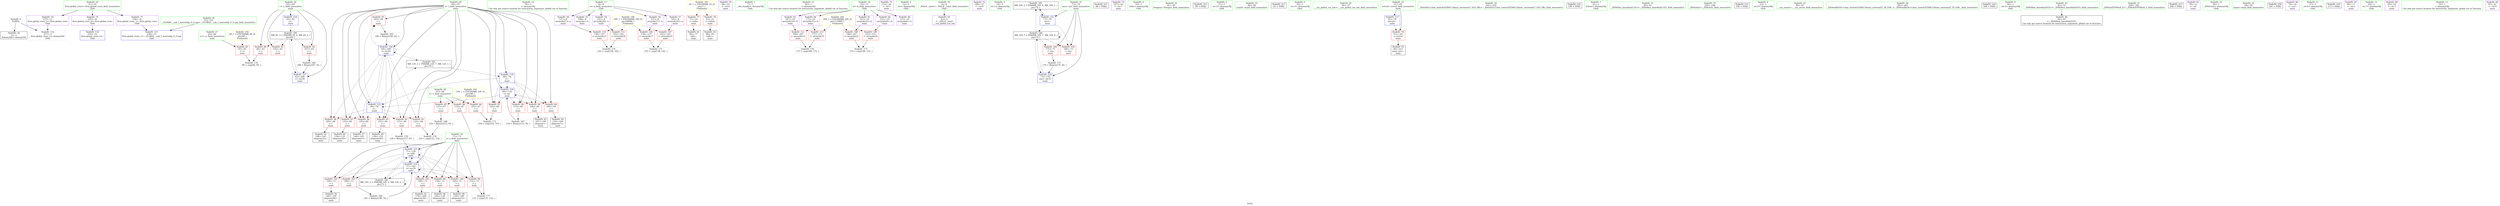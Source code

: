 digraph "SVFG" {
	label="SVFG";

	Node0x55de077b6c70 [shape=record,color=grey,label="{NodeID: 0\nNullPtr}"];
	Node0x55de077b6c70 -> Node0x55de077cd390[style=solid];
	Node0x55de077b6c70 -> Node0x55de077d33a0[style=solid];
	Node0x55de077dc2c0 [shape=record,color=black,label="{NodeID: 180\nMR_6V_3 = PHI(MR_6V_4, MR_6V_2, )\npts\{64 \}\n}"];
	Node0x55de077dc2c0 -> Node0x55de077d05f0[style=dashed];
	Node0x55de077dc2c0 -> Node0x55de077d06c0[style=dashed];
	Node0x55de077dc2c0 -> Node0x55de077d0790[style=dashed];
	Node0x55de077dc2c0 -> Node0x55de077d3cc0[style=dashed];
	Node0x55de077cdc10 [shape=record,color=red,label="{NodeID: 97\n185\<--69\n\<--i\nmain\n}"];
	Node0x55de077cdc10 -> Node0x55de077d5950[style=solid];
	Node0x55de077b7640 [shape=record,color=green,label="{NodeID: 14\n76\<--1\n\<--dummyObj\nCan only get source location for instruction, argument, global var or function.}"];
	Node0x55de077d1ef0 [shape=record,color=yellow,style=double,label="{NodeID: 194\n8V_1 = ENCHI(MR_8V_0)\npts\{66 \}\nFun[main]}"];
	Node0x55de077d1ef0 -> Node0x55de077d0860[style=dashed];
	Node0x55de077ce770 [shape=record,color=red,label="{NodeID: 111\n162\<--161\n\<--arrayidx29\nmain\n}"];
	Node0x55de077ce770 -> Node0x55de077d66d0[style=solid];
	Node0x55de077cc950 [shape=record,color=green,label="{NodeID: 28\n67\<--68\nt\<--t_field_insensitive\nmain\n}"];
	Node0x55de077cc950 -> Node0x55de077d0930[style=solid];
	Node0x55de077cc950 -> Node0x55de077d0a00[style=solid];
	Node0x55de077cc950 -> Node0x55de077d0ad0[style=solid];
	Node0x55de077d3b20 [shape=record,color=blue,label="{NodeID: 125\n71\<--181\nj\<--inc39\nmain\n}"];
	Node0x55de077d3b20 -> Node0x55de077cdce0[style=dashed];
	Node0x55de077d3b20 -> Node0x55de077cddb0[style=dashed];
	Node0x55de077d3b20 -> Node0x55de077cde80[style=dashed];
	Node0x55de077d3b20 -> Node0x55de077cdf50[style=dashed];
	Node0x55de077d3b20 -> Node0x55de077ce020[style=dashed];
	Node0x55de077d3b20 -> Node0x55de077ce0f0[style=dashed];
	Node0x55de077d3b20 -> Node0x55de077d3980[style=dashed];
	Node0x55de077d3b20 -> Node0x55de077d3b20[style=dashed];
	Node0x55de077d3b20 -> Node0x55de077dccc0[style=dashed];
	Node0x55de077cd660 [shape=record,color=black,label="{NodeID: 42\n86\<--83\ncall1\<--\nmain\n}"];
	Node0x55de077cf1e0 [shape=record,color=purple,label="{NodeID: 56\n137\<--8\narrayidx17\<--a\nmain\n}"];
	Node0x55de077cf1e0 -> Node0x55de077ce360[style=solid];
	Node0x55de077cfd40 [shape=record,color=purple,label="{NodeID: 70\n98\<--22\n\<--.str.4\nmain\n}"];
	Node0x55de077d5c50 [shape=record,color=grey,label="{NodeID: 167\n116 = Binary(115, 92, )\n}"];
	Node0x55de077d5c50 -> Node0x55de077d3710[style=solid];
	Node0x55de077d0930 [shape=record,color=red,label="{NodeID: 84\n103\<--67\n\<--t\nmain\n}"];
	Node0x55de077d0930 -> Node0x55de077d63d0[style=solid];
	Node0x55de077b5d80 [shape=record,color=green,label="{NodeID: 1\n7\<--1\n__dso_handle\<--dummyObj\nGlob }"];
	Node0x55de077dc7c0 [shape=record,color=black,label="{NodeID: 181\nMR_12V_2 = PHI(MR_12V_7, MR_12V_1, )\npts\{70 \}\n}"];
	Node0x55de077dc7c0 -> Node0x55de077d3640[style=dashed];
	Node0x55de077cdce0 [shape=record,color=red,label="{NodeID: 98\n131\<--71\n\<--j\nmain\n}"];
	Node0x55de077cdce0 -> Node0x55de077d6b50[style=solid];
	Node0x55de077b7710 [shape=record,color=green,label="{NodeID: 15\n92\<--1\n\<--dummyObj\nCan only get source location for instruction, argument, global var or function.}"];
	Node0x55de077d1fd0 [shape=record,color=yellow,style=double,label="{NodeID: 195\n10V_1 = ENCHI(MR_10V_0)\npts\{68 \}\nFun[main]}"];
	Node0x55de077d1fd0 -> Node0x55de077d0930[style=dashed];
	Node0x55de077d1fd0 -> Node0x55de077d0a00[style=dashed];
	Node0x55de077d1fd0 -> Node0x55de077d0ad0[style=dashed];
	Node0x55de077ce840 [shape=record,color=red,label="{NodeID: 112\n168\<--167\n\<--arrayidx33\nmain\n}"];
	Node0x55de077ce840 -> Node0x55de077d6e50[style=solid];
	Node0x55de077cca20 [shape=record,color=green,label="{NodeID: 29\n69\<--70\ni\<--i_field_insensitive\nmain\n}"];
	Node0x55de077cca20 -> Node0x55de077d0ba0[style=solid];
	Node0x55de077cca20 -> Node0x55de077d0c70[style=solid];
	Node0x55de077cca20 -> Node0x55de077d0d40[style=solid];
	Node0x55de077cca20 -> Node0x55de077d0e10[style=solid];
	Node0x55de077cca20 -> Node0x55de077d0ee0[style=solid];
	Node0x55de077cca20 -> Node0x55de077d0fb0[style=solid];
	Node0x55de077cca20 -> Node0x55de077d1080[style=solid];
	Node0x55de077cca20 -> Node0x55de077d1150[style=solid];
	Node0x55de077cca20 -> Node0x55de077d1220[style=solid];
	Node0x55de077cca20 -> Node0x55de077cdb40[style=solid];
	Node0x55de077cca20 -> Node0x55de077cdc10[style=solid];
	Node0x55de077cca20 -> Node0x55de077d3640[style=solid];
	Node0x55de077cca20 -> Node0x55de077d3710[style=solid];
	Node0x55de077cca20 -> Node0x55de077d38b0[style=solid];
	Node0x55de077cca20 -> Node0x55de077d3bf0[style=solid];
	Node0x55de077d3bf0 [shape=record,color=blue,label="{NodeID: 126\n69\<--186\ni\<--inc42\nmain\n}"];
	Node0x55de077d3bf0 -> Node0x55de077d0ee0[style=dashed];
	Node0x55de077d3bf0 -> Node0x55de077d0fb0[style=dashed];
	Node0x55de077d3bf0 -> Node0x55de077d1080[style=dashed];
	Node0x55de077d3bf0 -> Node0x55de077d1150[style=dashed];
	Node0x55de077d3bf0 -> Node0x55de077d1220[style=dashed];
	Node0x55de077d3bf0 -> Node0x55de077cdb40[style=dashed];
	Node0x55de077d3bf0 -> Node0x55de077cdc10[style=dashed];
	Node0x55de077d3bf0 -> Node0x55de077d3bf0[style=dashed];
	Node0x55de077d3bf0 -> Node0x55de077dc7c0[style=dashed];
	Node0x55de077cd730 [shape=record,color=black,label="{NodeID: 43\n107\<--106\nidxprom\<--\nmain\n}"];
	Node0x55de077cf2b0 [shape=record,color=purple,label="{NodeID: 57\n141\<--8\narrayidx19\<--a\nmain\n}"];
	Node0x55de077cf2b0 -> Node0x55de077ce430[style=solid];
	Node0x55de077cfe10 [shape=record,color=purple,label="{NodeID: 71\n112\<--24\n\<--.str.5\nmain\n}"];
	Node0x55de077d5dd0 [shape=record,color=grey,label="{NodeID: 168\n124 = Binary(123, 92, )\n}"];
	Node0x55de077d5dd0 -> Node0x55de077d6cd0[style=solid];
	Node0x55de077d0a00 [shape=record,color=red,label="{NodeID: 85\n123\<--67\n\<--t\nmain\n}"];
	Node0x55de077d0a00 -> Node0x55de077d5dd0[style=solid];
	Node0x55de077b7c20 [shape=record,color=green,label="{NodeID: 2\n12\<--1\n.str\<--dummyObj\nGlob }"];
	Node0x55de077dccc0 [shape=record,color=black,label="{NodeID: 182\nMR_14V_2 = PHI(MR_14V_3, MR_14V_1, )\npts\{72 \}\n}"];
	Node0x55de077dccc0 -> Node0x55de077d3980[style=dashed];
	Node0x55de077dccc0 -> Node0x55de077dccc0[style=dashed];
	Node0x55de077cddb0 [shape=record,color=red,label="{NodeID: 99\n139\<--71\n\<--j\nmain\n}"];
	Node0x55de077cddb0 -> Node0x55de077cd9a0[style=solid];
	Node0x55de077cbf70 [shape=record,color=green,label="{NodeID: 16\n4\<--6\n_ZStL8__ioinit\<--_ZStL8__ioinit_field_insensitive\nGlob }"];
	Node0x55de077cbf70 -> Node0x55de077cf040[style=solid];
	Node0x55de077ce910 [shape=record,color=red,label="{NodeID: 113\n172\<--171\n\<--arrayidx35\nmain\n}"];
	Node0x55de077ce910 -> Node0x55de077d6e50[style=solid];
	Node0x55de077ccaf0 [shape=record,color=green,label="{NodeID: 30\n71\<--72\nj\<--j_field_insensitive\nmain\n}"];
	Node0x55de077ccaf0 -> Node0x55de077cdce0[style=solid];
	Node0x55de077ccaf0 -> Node0x55de077cddb0[style=solid];
	Node0x55de077ccaf0 -> Node0x55de077cde80[style=solid];
	Node0x55de077ccaf0 -> Node0x55de077cdf50[style=solid];
	Node0x55de077ccaf0 -> Node0x55de077ce020[style=solid];
	Node0x55de077ccaf0 -> Node0x55de077ce0f0[style=solid];
	Node0x55de077ccaf0 -> Node0x55de077d3980[style=solid];
	Node0x55de077ccaf0 -> Node0x55de077d3b20[style=solid];
	Node0x55de077d3cc0 [shape=record,color=blue,label="{NodeID: 127\n63\<--208\nc\<--inc50\nmain\n}"];
	Node0x55de077d3cc0 -> Node0x55de077dc2c0[style=dashed];
	Node0x55de077cd800 [shape=record,color=black,label="{NodeID: 44\n110\<--109\nidxprom7\<--\nmain\n}"];
	Node0x55de077cf380 [shape=record,color=purple,label="{NodeID: 58\n157\<--8\narrayidx27\<--a\nmain\n}"];
	Node0x55de077cf380 -> Node0x55de077ce6a0[style=solid];
	Node0x55de077cfee0 [shape=record,color=purple,label="{NodeID: 72\n189\<--27\n\<--.str.6\nmain\n}"];
	Node0x55de077d5f50 [shape=record,color=grey,label="{NodeID: 169\n208 = Binary(207, 92, )\n}"];
	Node0x55de077d5f50 -> Node0x55de077d3cc0[style=solid];
	Node0x55de077d0ad0 [shape=record,color=red,label="{NodeID: 86\n132\<--67\n\<--t\nmain\n}"];
	Node0x55de077d0ad0 -> Node0x55de077d6b50[style=solid];
	Node0x55de077b8390 [shape=record,color=green,label="{NodeID: 3\n14\<--1\n.str.1\<--dummyObj\nGlob }"];
	Node0x55de077dd1c0 [shape=record,color=black,label="{NodeID: 183\nMR_16V_2 = PHI(MR_16V_4, MR_16V_1, )\npts\{74 \}\n}"];
	Node0x55de077dd1c0 -> Node0x55de077d37e0[style=dashed];
	Node0x55de077cde80 [shape=record,color=red,label="{NodeID: 100\n149\<--71\n\<--j\nmain\n}"];
	Node0x55de077cde80 -> Node0x55de077ceb60[style=solid];
	Node0x55de077cc000 [shape=record,color=green,label="{NodeID: 17\n8\<--9\na\<--a_field_insensitive\nGlob }"];
	Node0x55de077cc000 -> Node0x55de077cf110[style=solid];
	Node0x55de077cc000 -> Node0x55de077cf1e0[style=solid];
	Node0x55de077cc000 -> Node0x55de077cf2b0[style=solid];
	Node0x55de077cc000 -> Node0x55de077cf380[style=solid];
	Node0x55de077cc000 -> Node0x55de077cf450[style=solid];
	Node0x55de077ce9e0 [shape=record,color=blue,label="{NodeID: 114\n235\<--32\nllvm.global_ctors_0\<--\nGlob }"];
	Node0x55de077ccbc0 [shape=record,color=green,label="{NodeID: 31\n73\<--74\nans\<--ans_field_insensitive\nmain\n}"];
	Node0x55de077ccbc0 -> Node0x55de077ce1c0[style=solid];
	Node0x55de077ccbc0 -> Node0x55de077ce290[style=solid];
	Node0x55de077ccbc0 -> Node0x55de077d37e0[style=solid];
	Node0x55de077ccbc0 -> Node0x55de077d3a50[style=solid];
	Node0x55de075a2a70 [shape=record,color=black,label="{NodeID: 211\n88 = PHI()\n}"];
	Node0x55de077cd8d0 [shape=record,color=black,label="{NodeID: 45\n136\<--135\nidxprom16\<--\nmain\n}"];
	Node0x55de077cf450 [shape=record,color=purple,label="{NodeID: 59\n161\<--8\narrayidx29\<--a\nmain\n}"];
	Node0x55de077cf450 -> Node0x55de077ce770[style=solid];
	Node0x55de077cffb0 [shape=record,color=purple,label="{NodeID: 73\n197\<--29\n\<--.str.7\nmain\n}"];
	Node0x55de077d60d0 [shape=record,color=grey,label="{NodeID: 170\n128 = Binary(127, 92, )\n}"];
	Node0x55de077d60d0 -> Node0x55de077d3980[style=solid];
	Node0x55de077d0ba0 [shape=record,color=red,label="{NodeID: 87\n102\<--69\n\<--i\nmain\n}"];
	Node0x55de077d0ba0 -> Node0x55de077d63d0[style=solid];
	Node0x55de077b7300 [shape=record,color=green,label="{NodeID: 4\n16\<--1\nstdin\<--dummyObj\nGlob }"];
	Node0x55de077cdf50 [shape=record,color=red,label="{NodeID: 101\n159\<--71\n\<--j\nmain\n}"];
	Node0x55de077cdf50 -> Node0x55de077ced00[style=solid];
	Node0x55de077cc090 [shape=record,color=green,label="{NodeID: 18\n10\<--11\nb\<--b_field_insensitive\nGlob }"];
	Node0x55de077cc090 -> Node0x55de077cf520[style=solid];
	Node0x55de077cc090 -> Node0x55de077cf5f0[style=solid];
	Node0x55de077cc090 -> Node0x55de077cf6c0[style=solid];
	Node0x55de077cc090 -> Node0x55de077cf790[style=solid];
	Node0x55de077cc090 -> Node0x55de077cf860[style=solid];
	Node0x55de077d3310 [shape=record,color=blue,label="{NodeID: 115\n236\<--33\nllvm.global_ctors_1\<--_GLOBAL__sub_I_morriship_0_0.cpp\nGlob }"];
	Node0x55de077ccc90 [shape=record,color=green,label="{NodeID: 32\n81\<--82\nfreopen\<--freopen_field_insensitive\n}"];
	Node0x55de077e9f30 [shape=record,color=black,label="{NodeID: 212\n99 = PHI()\n}"];
	Node0x55de077cd9a0 [shape=record,color=black,label="{NodeID: 46\n140\<--139\nidxprom18\<--\nmain\n}"];
	Node0x55de077cf520 [shape=record,color=purple,label="{NodeID: 60\n111\<--10\narrayidx8\<--b\nmain\n}"];
	Node0x55de077d0080 [shape=record,color=purple,label="{NodeID: 74\n235\<--31\nllvm.global_ctors_0\<--llvm.global_ctors\nGlob }"];
	Node0x55de077d0080 -> Node0x55de077ce9e0[style=solid];
	Node0x55de077d6250 [shape=record,color=grey,label="{NodeID: 171\n176 = Binary(175, 92, )\n}"];
	Node0x55de077d6250 -> Node0x55de077d3a50[style=solid];
	Node0x55de077d0c70 [shape=record,color=red,label="{NodeID: 88\n106\<--69\n\<--i\nmain\n}"];
	Node0x55de077d0c70 -> Node0x55de077cd730[style=solid];
	Node0x55de077b7390 [shape=record,color=green,label="{NodeID: 5\n17\<--1\n.str.2\<--dummyObj\nGlob }"];
	Node0x55de077ce020 [shape=record,color=red,label="{NodeID: 102\n169\<--71\n\<--j\nmain\n}"];
	Node0x55de077ce020 -> Node0x55de077ceea0[style=solid];
	Node0x55de077cc120 [shape=record,color=green,label="{NodeID: 19\n31\<--35\nllvm.global_ctors\<--llvm.global_ctors_field_insensitive\nGlob }"];
	Node0x55de077cc120 -> Node0x55de077d0080[style=solid];
	Node0x55de077cc120 -> Node0x55de077d0180[style=solid];
	Node0x55de077cc120 -> Node0x55de077d0280[style=solid];
	Node0x55de077e1b60 [shape=record,color=yellow,style=double,label="{NodeID: 199\n18V_1 = ENCHI(MR_18V_0)\npts\{90000 \}\nFun[main]}"];
	Node0x55de077e1b60 -> Node0x55de077ce360[style=dashed];
	Node0x55de077e1b60 -> Node0x55de077ce430[style=dashed];
	Node0x55de077e1b60 -> Node0x55de077ce6a0[style=dashed];
	Node0x55de077e1b60 -> Node0x55de077ce770[style=dashed];
	Node0x55de077d33a0 [shape=record,color=blue, style = dotted,label="{NodeID: 116\n237\<--3\nllvm.global_ctors_2\<--dummyVal\nGlob }"];
	Node0x55de077ccd90 [shape=record,color=green,label="{NodeID: 33\n89\<--90\nscanf\<--scanf_field_insensitive\n}"];
	Node0x55de077ea030 [shape=record,color=black,label="{NodeID: 213\n43 = PHI()\n}"];
	Node0x55de077cda70 [shape=record,color=black,label="{NodeID: 47\n146\<--145\nidxprom21\<--\nmain\n}"];
	Node0x55de077cf5f0 [shape=record,color=purple,label="{NodeID: 61\n147\<--10\narrayidx22\<--b\nmain\n}"];
	Node0x55de077cf5f0 -> Node0x55de077ce500[style=solid];
	Node0x55de077d0180 [shape=record,color=purple,label="{NodeID: 75\n236\<--31\nllvm.global_ctors_1\<--llvm.global_ctors\nGlob }"];
	Node0x55de077d0180 -> Node0x55de077d3310[style=solid];
	Node0x55de077d63d0 [shape=record,color=grey,label="{NodeID: 172\n104 = cmp(102, 103, )\n}"];
	Node0x55de077d0d40 [shape=record,color=red,label="{NodeID: 89\n109\<--69\n\<--i\nmain\n}"];
	Node0x55de077d0d40 -> Node0x55de077cd800[style=solid];
	Node0x55de077b6f10 [shape=record,color=green,label="{NodeID: 6\n19\<--1\n.str.3\<--dummyObj\nGlob }"];
	Node0x55de077de0c0 [shape=record,color=black,label="{NodeID: 186\nMR_16V_5 = PHI(MR_16V_7, MR_16V_4, )\npts\{74 \}\n}"];
	Node0x55de077de0c0 -> Node0x55de077ce1c0[style=dashed];
	Node0x55de077de0c0 -> Node0x55de077ce290[style=dashed];
	Node0x55de077de0c0 -> Node0x55de077d3a50[style=dashed];
	Node0x55de077de0c0 -> Node0x55de077dd1c0[style=dashed];
	Node0x55de077de0c0 -> Node0x55de077de0c0[style=dashed];
	Node0x55de077ce0f0 [shape=record,color=red,label="{NodeID: 103\n180\<--71\n\<--j\nmain\n}"];
	Node0x55de077ce0f0 -> Node0x55de077d5ad0[style=solid];
	Node0x55de077cc1e0 [shape=record,color=green,label="{NodeID: 20\n36\<--37\n__cxx_global_var_init\<--__cxx_global_var_init_field_insensitive\n}"];
	Node0x55de077e1c10 [shape=record,color=yellow,style=double,label="{NodeID: 200\n20V_1 = ENCHI(MR_20V_0)\npts\{110000 \}\nFun[main]}"];
	Node0x55de077e1c10 -> Node0x55de077ce500[style=dashed];
	Node0x55de077e1c10 -> Node0x55de077ce5d0[style=dashed];
	Node0x55de077e1c10 -> Node0x55de077ce840[style=dashed];
	Node0x55de077e1c10 -> Node0x55de077ce910[style=dashed];
	Node0x55de077d34a0 [shape=record,color=blue,label="{NodeID: 117\n61\<--76\nretval\<--\nmain\n}"];
	Node0x55de077d34a0 -> Node0x55de077d0520[style=dashed];
	Node0x55de077cce90 [shape=record,color=green,label="{NodeID: 34\n191\<--192\n_ZStlsISt11char_traitsIcEERSt13basic_ostreamIcT_ES5_PKc\<--_ZStlsISt11char_traitsIcEERSt13basic_ostreamIcT_ES5_PKc_field_insensitive\n}"];
	Node0x55de077ea130 [shape=record,color=black,label="{NodeID: 214\n190 = PHI()\n}"];
	Node0x55de077ceb60 [shape=record,color=black,label="{NodeID: 48\n150\<--149\nidxprom23\<--\nmain\n}"];
	Node0x55de077cf6c0 [shape=record,color=purple,label="{NodeID: 62\n151\<--10\narrayidx24\<--b\nmain\n}"];
	Node0x55de077cf6c0 -> Node0x55de077ce5d0[style=solid];
	Node0x55de077d0280 [shape=record,color=purple,label="{NodeID: 76\n237\<--31\nllvm.global_ctors_2\<--llvm.global_ctors\nGlob }"];
	Node0x55de077d0280 -> Node0x55de077d33a0[style=solid];
	Node0x55de077d6550 [shape=record,color=grey,label="{NodeID: 173\n153 = cmp(148, 152, )\n}"];
	Node0x55de077d0e10 [shape=record,color=red,label="{NodeID: 90\n115\<--69\n\<--i\nmain\n}"];
	Node0x55de077d0e10 -> Node0x55de077d5c50[style=solid];
	Node0x55de077b6fa0 [shape=record,color=green,label="{NodeID: 7\n21\<--1\nstdout\<--dummyObj\nGlob }"];
	Node0x55de077ce1c0 [shape=record,color=red,label="{NodeID: 104\n175\<--73\n\<--ans\nmain\n}"];
	Node0x55de077ce1c0 -> Node0x55de077d6250[style=solid];
	Node0x55de077cc2e0 [shape=record,color=green,label="{NodeID: 21\n40\<--41\n_ZNSt8ios_base4InitC1Ev\<--_ZNSt8ios_base4InitC1Ev_field_insensitive\n}"];
	Node0x55de077d3570 [shape=record,color=blue,label="{NodeID: 118\n63\<--92\nc\<--\nmain\n}"];
	Node0x55de077d3570 -> Node0x55de077dc2c0[style=dashed];
	Node0x55de077ccf90 [shape=record,color=green,label="{NodeID: 35\n195\<--196\n_ZNSolsEi\<--_ZNSolsEi_field_insensitive\n}"];
	Node0x55de077ea290 [shape=record,color=black,label="{NodeID: 215\n194 = PHI()\n}"];
	Node0x55de077cec30 [shape=record,color=black,label="{NodeID: 49\n156\<--155\nidxprom26\<--\nmain\n}"];
	Node0x55de077cf790 [shape=record,color=purple,label="{NodeID: 63\n167\<--10\narrayidx33\<--b\nmain\n}"];
	Node0x55de077cf790 -> Node0x55de077ce840[style=solid];
	Node0x55de077d0380 [shape=record,color=red,label="{NodeID: 77\n77\<--16\n\<--stdin\nmain\n}"];
	Node0x55de077d0380 -> Node0x55de077cd590[style=solid];
	Node0x55de077d66d0 [shape=record,color=grey,label="{NodeID: 174\n163 = cmp(158, 162, )\n}"];
	Node0x55de077d0ee0 [shape=record,color=red,label="{NodeID: 91\n122\<--69\n\<--i\nmain\n}"];
	Node0x55de077d0ee0 -> Node0x55de077d6cd0[style=solid];
	Node0x55de077b70c0 [shape=record,color=green,label="{NodeID: 8\n22\<--1\n.str.4\<--dummyObj\nGlob }"];
	Node0x55de077ce290 [shape=record,color=red,label="{NodeID: 105\n199\<--73\n\<--ans\nmain\n}"];
	Node0x55de077cc3e0 [shape=record,color=green,label="{NodeID: 22\n46\<--47\n__cxa_atexit\<--__cxa_atexit_field_insensitive\n}"];
	Node0x55de077d3640 [shape=record,color=blue,label="{NodeID: 119\n69\<--76\ni\<--\nmain\n}"];
	Node0x55de077d3640 -> Node0x55de077d0ba0[style=dashed];
	Node0x55de077d3640 -> Node0x55de077d0c70[style=dashed];
	Node0x55de077d3640 -> Node0x55de077d0d40[style=dashed];
	Node0x55de077d3640 -> Node0x55de077d0e10[style=dashed];
	Node0x55de077d3640 -> Node0x55de077d3710[style=dashed];
	Node0x55de077d3640 -> Node0x55de077d38b0[style=dashed];
	Node0x55de077cd090 [shape=record,color=green,label="{NodeID: 36\n202\<--203\n_ZSt4endlIcSt11char_traitsIcEERSt13basic_ostreamIT_T0_ES6_\<--_ZSt4endlIcSt11char_traitsIcEERSt13basic_ostreamIT_T0_ES6__field_insensitive\n}"];
	Node0x55de077ea390 [shape=record,color=black,label="{NodeID: 216\n198 = PHI()\n}"];
	Node0x55de077ced00 [shape=record,color=black,label="{NodeID: 50\n160\<--159\nidxprom28\<--\nmain\n}"];
	Node0x55de077cf860 [shape=record,color=purple,label="{NodeID: 64\n171\<--10\narrayidx35\<--b\nmain\n}"];
	Node0x55de077cf860 -> Node0x55de077ce910[style=solid];
	Node0x55de077d0450 [shape=record,color=red,label="{NodeID: 78\n83\<--21\n\<--stdout\nmain\n}"];
	Node0x55de077d0450 -> Node0x55de077cd660[style=solid];
	Node0x55de077d6850 [shape=record,color=grey,label="{NodeID: 175\n143 = cmp(138, 142, )\n}"];
	Node0x55de077d0fb0 [shape=record,color=red,label="{NodeID: 92\n127\<--69\n\<--i\nmain\n}"];
	Node0x55de077d0fb0 -> Node0x55de077d60d0[style=solid];
	Node0x55de077b7150 [shape=record,color=green,label="{NodeID: 9\n24\<--1\n.str.5\<--dummyObj\nGlob }"];
	Node0x55de077ce360 [shape=record,color=red,label="{NodeID: 106\n138\<--137\n\<--arrayidx17\nmain\n}"];
	Node0x55de077ce360 -> Node0x55de077d6850[style=solid];
	Node0x55de077cc4e0 [shape=record,color=green,label="{NodeID: 23\n45\<--51\n_ZNSt8ios_base4InitD1Ev\<--_ZNSt8ios_base4InitD1Ev_field_insensitive\n}"];
	Node0x55de077cc4e0 -> Node0x55de077cd490[style=solid];
	Node0x55de077d3710 [shape=record,color=blue,label="{NodeID: 120\n69\<--116\ni\<--inc\nmain\n}"];
	Node0x55de077d3710 -> Node0x55de077d0ba0[style=dashed];
	Node0x55de077d3710 -> Node0x55de077d0c70[style=dashed];
	Node0x55de077d3710 -> Node0x55de077d0d40[style=dashed];
	Node0x55de077d3710 -> Node0x55de077d0e10[style=dashed];
	Node0x55de077d3710 -> Node0x55de077d3710[style=dashed];
	Node0x55de077d3710 -> Node0x55de077d38b0[style=dashed];
	Node0x55de077cd190 [shape=record,color=green,label="{NodeID: 37\n204\<--205\n_ZNSolsEPFRSoS_E\<--_ZNSolsEPFRSoS_E_field_insensitive\n}"];
	Node0x55de077ea490 [shape=record,color=black,label="{NodeID: 217\n200 = PHI()\n}"];
	Node0x55de077cedd0 [shape=record,color=black,label="{NodeID: 51\n166\<--165\nidxprom32\<--\nmain\n}"];
	Node0x55de077cf930 [shape=record,color=purple,label="{NodeID: 65\n78\<--12\n\<--.str\nmain\n}"];
	Node0x55de077d0520 [shape=record,color=red,label="{NodeID: 79\n211\<--61\n\<--retval\nmain\n}"];
	Node0x55de077d0520 -> Node0x55de077cef70[style=solid];
	Node0x55de077d69d0 [shape=record,color=grey,label="{NodeID: 176\n96 = cmp(94, 95, )\n}"];
	Node0x55de077d1080 [shape=record,color=red,label="{NodeID: 93\n135\<--69\n\<--i\nmain\n}"];
	Node0x55de077d1080 -> Node0x55de077cd8d0[style=solid];
	Node0x55de077b84e0 [shape=record,color=green,label="{NodeID: 10\n26\<--1\n_ZSt4cout\<--dummyObj\nGlob }"];
	Node0x55de077ce430 [shape=record,color=red,label="{NodeID: 107\n142\<--141\n\<--arrayidx19\nmain\n}"];
	Node0x55de077ce430 -> Node0x55de077d6850[style=solid];
	Node0x55de077cc5e0 [shape=record,color=green,label="{NodeID: 24\n58\<--59\nmain\<--main_field_insensitive\n}"];
	Node0x55de077d37e0 [shape=record,color=blue,label="{NodeID: 121\n73\<--76\nans\<--\nmain\n}"];
	Node0x55de077d37e0 -> Node0x55de077ce290[style=dashed];
	Node0x55de077d37e0 -> Node0x55de077dd1c0[style=dashed];
	Node0x55de077d37e0 -> Node0x55de077de0c0[style=dashed];
	Node0x55de077cd290 [shape=record,color=green,label="{NodeID: 38\n33\<--231\n_GLOBAL__sub_I_morriship_0_0.cpp\<--_GLOBAL__sub_I_morriship_0_0.cpp_field_insensitive\n}"];
	Node0x55de077cd290 -> Node0x55de077d3310[style=solid];
	Node0x55de077ea590 [shape=record,color=black,label="{NodeID: 218\n201 = PHI()\n}"];
	Node0x55de077ceea0 [shape=record,color=black,label="{NodeID: 52\n170\<--169\nidxprom34\<--\nmain\n}"];
	Node0x55de077cfa00 [shape=record,color=purple,label="{NodeID: 66\n79\<--14\n\<--.str.1\nmain\n}"];
	Node0x55de077d05f0 [shape=record,color=red,label="{NodeID: 80\n94\<--63\n\<--c\nmain\n}"];
	Node0x55de077d05f0 -> Node0x55de077d69d0[style=solid];
	Node0x55de077d6b50 [shape=record,color=grey,label="{NodeID: 177\n133 = cmp(131, 132, )\n}"];
	Node0x55de077d1150 [shape=record,color=red,label="{NodeID: 94\n145\<--69\n\<--i\nmain\n}"];
	Node0x55de077d1150 -> Node0x55de077cda70[style=solid];
	Node0x55de077b85b0 [shape=record,color=green,label="{NodeID: 11\n27\<--1\n.str.6\<--dummyObj\nGlob }"];
	Node0x55de077df9c0 [shape=record,color=yellow,style=double,label="{NodeID: 191\n2V_1 = ENCHI(MR_2V_0)\npts\{1 \}\nFun[main]}"];
	Node0x55de077df9c0 -> Node0x55de077d0380[style=dashed];
	Node0x55de077df9c0 -> Node0x55de077d0450[style=dashed];
	Node0x55de077ce500 [shape=record,color=red,label="{NodeID: 108\n148\<--147\n\<--arrayidx22\nmain\n}"];
	Node0x55de077ce500 -> Node0x55de077d6550[style=solid];
	Node0x55de077cc6e0 [shape=record,color=green,label="{NodeID: 25\n61\<--62\nretval\<--retval_field_insensitive\nmain\n}"];
	Node0x55de077cc6e0 -> Node0x55de077d0520[style=solid];
	Node0x55de077cc6e0 -> Node0x55de077d34a0[style=solid];
	Node0x55de077d38b0 [shape=record,color=blue,label="{NodeID: 122\n69\<--76\ni\<--\nmain\n}"];
	Node0x55de077d38b0 -> Node0x55de077d0ee0[style=dashed];
	Node0x55de077d38b0 -> Node0x55de077d0fb0[style=dashed];
	Node0x55de077d38b0 -> Node0x55de077d1080[style=dashed];
	Node0x55de077d38b0 -> Node0x55de077d1150[style=dashed];
	Node0x55de077d38b0 -> Node0x55de077d1220[style=dashed];
	Node0x55de077d38b0 -> Node0x55de077cdb40[style=dashed];
	Node0x55de077d38b0 -> Node0x55de077cdc10[style=dashed];
	Node0x55de077d38b0 -> Node0x55de077d3bf0[style=dashed];
	Node0x55de077d38b0 -> Node0x55de077dc7c0[style=dashed];
	Node0x55de077cd390 [shape=record,color=black,label="{NodeID: 39\n2\<--3\ndummyVal\<--dummyVal\n}"];
	Node0x55de077ea660 [shape=record,color=black,label="{NodeID: 219\n113 = PHI()\n}"];
	Node0x55de077cef70 [shape=record,color=black,label="{NodeID: 53\n60\<--211\nmain_ret\<--\nmain\n}"];
	Node0x55de077cfad0 [shape=record,color=purple,label="{NodeID: 67\n84\<--17\n\<--.str.2\nmain\n}"];
	Node0x55de077d06c0 [shape=record,color=red,label="{NodeID: 81\n193\<--63\n\<--c\nmain\n}"];
	Node0x55de077d6cd0 [shape=record,color=grey,label="{NodeID: 178\n125 = cmp(122, 124, )\n}"];
	Node0x55de077d1220 [shape=record,color=red,label="{NodeID: 95\n155\<--69\n\<--i\nmain\n}"];
	Node0x55de077d1220 -> Node0x55de077cec30[style=solid];
	Node0x55de077b74e0 [shape=record,color=green,label="{NodeID: 12\n29\<--1\n.str.7\<--dummyObj\nGlob }"];
	Node0x55de077ce5d0 [shape=record,color=red,label="{NodeID: 109\n152\<--151\n\<--arrayidx24\nmain\n}"];
	Node0x55de077ce5d0 -> Node0x55de077d6550[style=solid];
	Node0x55de077cc7b0 [shape=record,color=green,label="{NodeID: 26\n63\<--64\nc\<--c_field_insensitive\nmain\n}"];
	Node0x55de077cc7b0 -> Node0x55de077d05f0[style=solid];
	Node0x55de077cc7b0 -> Node0x55de077d06c0[style=solid];
	Node0x55de077cc7b0 -> Node0x55de077d0790[style=solid];
	Node0x55de077cc7b0 -> Node0x55de077d3570[style=solid];
	Node0x55de077cc7b0 -> Node0x55de077d3cc0[style=solid];
	Node0x55de077d3980 [shape=record,color=blue,label="{NodeID: 123\n71\<--128\nj\<--add\nmain\n}"];
	Node0x55de077d3980 -> Node0x55de077cdce0[style=dashed];
	Node0x55de077d3980 -> Node0x55de077cddb0[style=dashed];
	Node0x55de077d3980 -> Node0x55de077cde80[style=dashed];
	Node0x55de077d3980 -> Node0x55de077cdf50[style=dashed];
	Node0x55de077d3980 -> Node0x55de077ce020[style=dashed];
	Node0x55de077d3980 -> Node0x55de077ce0f0[style=dashed];
	Node0x55de077d3980 -> Node0x55de077d3980[style=dashed];
	Node0x55de077d3980 -> Node0x55de077d3b20[style=dashed];
	Node0x55de077d3980 -> Node0x55de077dccc0[style=dashed];
	Node0x55de077cd490 [shape=record,color=black,label="{NodeID: 40\n44\<--45\n\<--_ZNSt8ios_base4InitD1Ev\nCan only get source location for instruction, argument, global var or function.}"];
	Node0x55de077cf040 [shape=record,color=purple,label="{NodeID: 54\n42\<--4\n\<--_ZStL8__ioinit\n__cxx_global_var_init\n}"];
	Node0x55de077cfba0 [shape=record,color=purple,label="{NodeID: 68\n85\<--19\n\<--.str.3\nmain\n}"];
	Node0x55de077d5950 [shape=record,color=grey,label="{NodeID: 165\n186 = Binary(185, 92, )\n}"];
	Node0x55de077d5950 -> Node0x55de077d3bf0[style=solid];
	Node0x55de077d0790 [shape=record,color=red,label="{NodeID: 82\n207\<--63\n\<--c\nmain\n}"];
	Node0x55de077d0790 -> Node0x55de077d5f50[style=solid];
	Node0x55de077d6e50 [shape=record,color=grey,label="{NodeID: 179\n173 = cmp(168, 172, )\n}"];
	Node0x55de077cdb40 [shape=record,color=red,label="{NodeID: 96\n165\<--69\n\<--i\nmain\n}"];
	Node0x55de077cdb40 -> Node0x55de077cedd0[style=solid];
	Node0x55de077b7570 [shape=record,color=green,label="{NodeID: 13\n32\<--1\n\<--dummyObj\nCan only get source location for instruction, argument, global var or function.}"];
	Node0x55de077ce6a0 [shape=record,color=red,label="{NodeID: 110\n158\<--157\n\<--arrayidx27\nmain\n}"];
	Node0x55de077ce6a0 -> Node0x55de077d66d0[style=solid];
	Node0x55de077cc880 [shape=record,color=green,label="{NodeID: 27\n65\<--66\ncc\<--cc_field_insensitive\nmain\n}"];
	Node0x55de077cc880 -> Node0x55de077d0860[style=solid];
	Node0x55de077d3a50 [shape=record,color=blue,label="{NodeID: 124\n73\<--176\nans\<--inc37\nmain\n}"];
	Node0x55de077d3a50 -> Node0x55de077de0c0[style=dashed];
	Node0x55de077cd590 [shape=record,color=black,label="{NodeID: 41\n80\<--77\ncall\<--\nmain\n}"];
	Node0x55de077cf110 [shape=record,color=purple,label="{NodeID: 55\n108\<--8\narrayidx\<--a\nmain\n}"];
	Node0x55de077cfc70 [shape=record,color=purple,label="{NodeID: 69\n87\<--22\n\<--.str.4\nmain\n}"];
	Node0x55de077d5ad0 [shape=record,color=grey,label="{NodeID: 166\n181 = Binary(180, 92, )\n}"];
	Node0x55de077d5ad0 -> Node0x55de077d3b20[style=solid];
	Node0x55de077d0860 [shape=record,color=red,label="{NodeID: 83\n95\<--65\n\<--cc\nmain\n}"];
	Node0x55de077d0860 -> Node0x55de077d69d0[style=solid];
}
